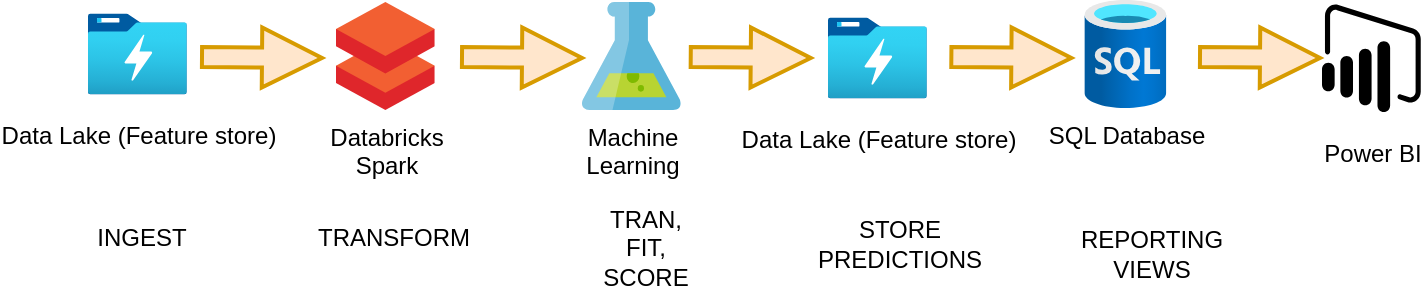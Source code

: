 <mxfile version="14.5.7" type="github">
  <diagram id="WI9T0HZ2pTsCkuznbFz-" name="Page-1">
    <mxGraphModel dx="1417" dy="794" grid="1" gridSize="10" guides="1" tooltips="1" connect="1" arrows="1" fold="1" page="1" pageScale="1" pageWidth="827" pageHeight="1169" math="0" shadow="0">
      <root>
        <mxCell id="0" />
        <mxCell id="1" parent="0" />
        <mxCell id="fvysFFz-R_0BglRllQzG-93" value="" style="group" vertex="1" connectable="0" parent="1">
          <mxGeometry x="143" y="77" width="666.37" height="140.75" as="geometry" />
        </mxCell>
        <mxCell id="fvysFFz-R_0BglRllQzG-54" value="REPORTING VIEWS" style="text;html=1;strokeColor=none;fillColor=none;align=center;verticalAlign=middle;whiteSpace=wrap;rounded=0;" vertex="1" parent="fvysFFz-R_0BglRllQzG-93">
          <mxGeometry x="511.69" y="113" width="40" height="27.75" as="geometry" />
        </mxCell>
        <mxCell id="fvysFFz-R_0BglRllQzG-28" value="INGEST" style="text;html=1;strokeColor=none;fillColor=none;align=center;verticalAlign=middle;whiteSpace=wrap;rounded=0;" vertex="1" parent="fvysFFz-R_0BglRllQzG-93">
          <mxGeometry x="7" y="109.13" width="40" height="20" as="geometry" />
        </mxCell>
        <mxCell id="fvysFFz-R_0BglRllQzG-79" value="TRANSFORM" style="text;html=1;strokeColor=none;fillColor=none;align=center;verticalAlign=middle;whiteSpace=wrap;rounded=0;" vertex="1" parent="fvysFFz-R_0BglRllQzG-93">
          <mxGeometry x="133" y="109.13" width="40" height="20" as="geometry" />
        </mxCell>
        <mxCell id="fvysFFz-R_0BglRllQzG-81" value="TRAN, FIT, SCORE" style="text;html=1;strokeColor=none;fillColor=none;align=center;verticalAlign=middle;whiteSpace=wrap;rounded=0;" vertex="1" parent="fvysFFz-R_0BglRllQzG-93">
          <mxGeometry x="259" y="114" width="40" height="20" as="geometry" />
        </mxCell>
        <mxCell id="fvysFFz-R_0BglRllQzG-85" value="STORE PREDICTIONS" style="text;html=1;strokeColor=none;fillColor=none;align=center;verticalAlign=middle;whiteSpace=wrap;rounded=0;" vertex="1" parent="fvysFFz-R_0BglRllQzG-93">
          <mxGeometry x="386" y="108" width="40" height="27.75" as="geometry" />
        </mxCell>
        <mxCell id="RLjyjs_sm2IHfBNOWAbh-21" value="Machine&lt;br&gt;Learning" style="aspect=fixed;html=1;perimeter=none;align=center;shadow=0;dashed=0;image;fontSize=12;image=img/lib/mscae/Machine_Learning.svg;labelBackgroundColor=#ffffff;fillColor=#4D9900;flipH=0;flipV=0;" parent="fvysFFz-R_0BglRllQzG-93" vertex="1">
          <mxGeometry x="247" y="1" width="49.37" height="54" as="geometry" />
        </mxCell>
        <mxCell id="RLjyjs_sm2IHfBNOWAbh-24" value="Power BI" style="shadow=0;dashed=0;html=1;strokeColor=none;labelPosition=center;verticalLabelPosition=bottom;verticalAlign=top;align=center;shape=mxgraph.mscae.cloud.power_bi_embedded;fillColor=#000000;pointerEvents=1;labelBackgroundColor=#ffffff;spacingTop=7;flipH=0;flipV=0;aspect=fixed;" parent="fvysFFz-R_0BglRllQzG-93" vertex="1">
          <mxGeometry x="617" y="2" width="49.37" height="54" as="geometry" />
        </mxCell>
        <mxCell id="fvysFFz-R_0BglRllQzG-1" value="Databricks&lt;br&gt;Spark" style="aspect=fixed;html=1;perimeter=none;align=center;shadow=0;dashed=0;image;fontSize=12;image=img/lib/mscae/Databricks.svg;flipH=0;flipV=0;" vertex="1" parent="fvysFFz-R_0BglRllQzG-93">
          <mxGeometry x="124" y="1" width="49.37" height="54" as="geometry" />
        </mxCell>
        <mxCell id="fvysFFz-R_0BglRllQzG-13" value="Data Lake (Feature store)" style="aspect=fixed;html=1;points=[];align=center;image;fontSize=12;image=img/lib/azure2/storage/Data_Lake_Storage_Gen1.svg;flipH=0;flipV=0;" vertex="1" parent="fvysFFz-R_0BglRllQzG-93">
          <mxGeometry width="49.37" height="54" as="geometry" />
        </mxCell>
        <mxCell id="fvysFFz-R_0BglRllQzG-45" value="Data Lake (Feature store)" style="aspect=fixed;html=1;points=[];align=center;image;fontSize=12;image=img/lib/azure2/storage/Data_Lake_Storage_Gen1.svg;flipH=0;flipV=0;" vertex="1" parent="fvysFFz-R_0BglRllQzG-93">
          <mxGeometry x="370" y="2" width="49.37" height="54" as="geometry" />
        </mxCell>
        <mxCell id="fvysFFz-R_0BglRllQzG-55" value="SQL Database" style="aspect=fixed;html=1;points=[];align=center;image;fontSize=12;image=img/lib/azure2/databases/SQL_Database.svg;strokeColor=#00CC00;" vertex="1" parent="fvysFFz-R_0BglRllQzG-93">
          <mxGeometry x="494" width="49.37" height="54" as="geometry" />
        </mxCell>
        <mxCell id="fvysFFz-R_0BglRllQzG-60" value="" style="arrow;html=1;endArrow=block;endFill=1;strokeColor=#d79b00;strokeWidth=2;fontFamily=Helvetica;fontSize=6;fontColor=#FFB366;fillColor=#ffe6cc;opacity=100;spacing=3;" edge="1" parent="fvysFFz-R_0BglRllQzG-93">
          <mxGeometry x="-74" y="22.5" width="100" height="100" as="geometry">
            <mxPoint x="556" y="28.5" as="sourcePoint" />
            <mxPoint x="616" y="29" as="targetPoint" />
          </mxGeometry>
        </mxCell>
        <mxCell id="fvysFFz-R_0BglRllQzG-61" value="" style="arrow;html=1;endArrow=block;endFill=1;strokeColor=#d79b00;strokeWidth=2;fontFamily=Helvetica;fontSize=6;fontColor=#FFB366;fillColor=#ffe6cc;opacity=100;spacing=3;" edge="1" parent="fvysFFz-R_0BglRllQzG-93">
          <mxGeometry x="-77.69" y="25.5" width="100" height="100" as="geometry">
            <mxPoint x="431.68" y="28.5" as="sourcePoint" />
            <mxPoint x="491.68" y="29" as="targetPoint" />
          </mxGeometry>
        </mxCell>
        <mxCell id="fvysFFz-R_0BglRllQzG-62" value="" style="arrow;html=1;endArrow=block;endFill=1;strokeColor=#d79b00;strokeWidth=2;fontFamily=Helvetica;fontSize=6;fontColor=#FFB366;fillColor=#ffe6cc;opacity=100;spacing=3;" edge="1" parent="fvysFFz-R_0BglRllQzG-93">
          <mxGeometry x="-78.63" y="28.5" width="100" height="100" as="geometry">
            <mxPoint x="301.37" y="28.5" as="sourcePoint" />
            <mxPoint x="361.37" y="29" as="targetPoint" />
          </mxGeometry>
        </mxCell>
        <mxCell id="fvysFFz-R_0BglRllQzG-63" value="" style="arrow;html=1;endArrow=block;endFill=1;strokeColor=#d79b00;strokeWidth=2;fontFamily=Helvetica;fontSize=6;fontColor=#FFB366;fillColor=#ffe6cc;opacity=100;spacing=3;" edge="1" parent="fvysFFz-R_0BglRllQzG-93">
          <mxGeometry x="-63" y="22.5" width="100" height="100" as="geometry">
            <mxPoint x="187" y="28.5" as="sourcePoint" />
            <mxPoint x="247" y="29" as="targetPoint" />
          </mxGeometry>
        </mxCell>
        <mxCell id="fvysFFz-R_0BglRllQzG-64" value="" style="arrow;html=1;endArrow=block;endFill=1;strokeColor=#d79b00;strokeWidth=2;fontFamily=Helvetica;fontSize=6;fontColor=#FFB366;fillColor=#ffe6cc;opacity=100;spacing=3;" edge="1" parent="fvysFFz-R_0BglRllQzG-93">
          <mxGeometry x="-62.37" y="22.5" width="100" height="100" as="geometry">
            <mxPoint x="57" y="28.5" as="sourcePoint" />
            <mxPoint x="117" y="29" as="targetPoint" />
          </mxGeometry>
        </mxCell>
      </root>
    </mxGraphModel>
  </diagram>
</mxfile>
